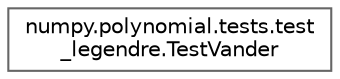 digraph "Graphical Class Hierarchy"
{
 // LATEX_PDF_SIZE
  bgcolor="transparent";
  edge [fontname=Helvetica,fontsize=10,labelfontname=Helvetica,labelfontsize=10];
  node [fontname=Helvetica,fontsize=10,shape=box,height=0.2,width=0.4];
  rankdir="LR";
  Node0 [id="Node000000",label="numpy.polynomial.tests.test\l_legendre.TestVander",height=0.2,width=0.4,color="grey40", fillcolor="white", style="filled",URL="$da/dd0/classnumpy_1_1polynomial_1_1tests_1_1test__legendre_1_1TestVander.html",tooltip=" "];
}
